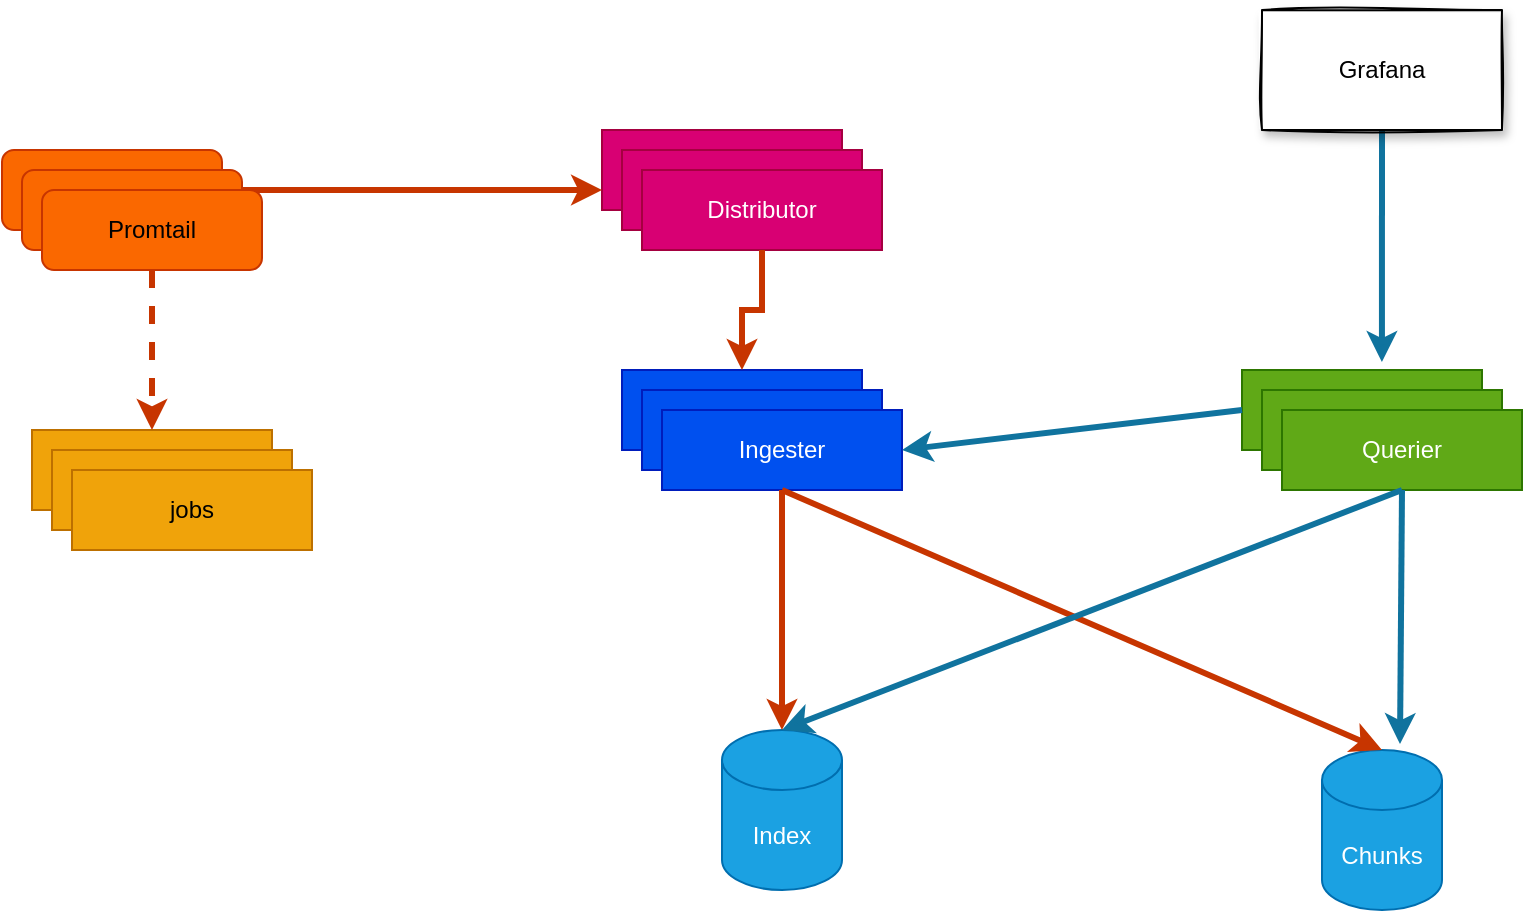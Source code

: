 <mxfile version="18.1.3" type="github">
  <diagram id="KewXI8Df1d864wGXaW69" name="Page-1">
    <mxGraphModel dx="1657" dy="565" grid="1" gridSize="10" guides="1" tooltips="1" connect="1" arrows="1" fold="1" page="1" pageScale="1" pageWidth="827" pageHeight="1169" math="0" shadow="0">
      <root>
        <mxCell id="0" />
        <mxCell id="1" parent="0" />
        <mxCell id="pdYrWP1sjf5Xo6GLsw4w-7" value="" style="group" vertex="1" connectable="0" parent="1">
          <mxGeometry x="180" y="190" width="140" height="60" as="geometry" />
        </mxCell>
        <mxCell id="pdYrWP1sjf5Xo6GLsw4w-1" value="distributor" style="rounded=0;whiteSpace=wrap;html=1;fillColor=#d80073;fontColor=#ffffff;strokeColor=#A50040;" vertex="1" parent="pdYrWP1sjf5Xo6GLsw4w-7">
          <mxGeometry width="120" height="40" as="geometry" />
        </mxCell>
        <mxCell id="pdYrWP1sjf5Xo6GLsw4w-2" value="distributor" style="rounded=0;whiteSpace=wrap;html=1;fillColor=#d80073;fontColor=#ffffff;strokeColor=#A50040;" vertex="1" parent="pdYrWP1sjf5Xo6GLsw4w-7">
          <mxGeometry x="10" y="10" width="120" height="40" as="geometry" />
        </mxCell>
        <mxCell id="pdYrWP1sjf5Xo6GLsw4w-3" value="Distributor" style="rounded=0;whiteSpace=wrap;html=1;fillColor=#d80073;fontColor=#ffffff;strokeColor=#A50040;" vertex="1" parent="pdYrWP1sjf5Xo6GLsw4w-7">
          <mxGeometry x="20" y="20" width="120" height="40" as="geometry" />
        </mxCell>
        <mxCell id="pdYrWP1sjf5Xo6GLsw4w-8" value="" style="group" vertex="1" connectable="0" parent="1">
          <mxGeometry x="190" y="310" width="140" height="60" as="geometry" />
        </mxCell>
        <mxCell id="pdYrWP1sjf5Xo6GLsw4w-4" value="Ingester" style="rounded=0;whiteSpace=wrap;html=1;fillColor=#0050ef;fontColor=#ffffff;strokeColor=#001DBC;" vertex="1" parent="pdYrWP1sjf5Xo6GLsw4w-8">
          <mxGeometry width="120" height="40" as="geometry" />
        </mxCell>
        <mxCell id="pdYrWP1sjf5Xo6GLsw4w-5" value="Ingester" style="rounded=0;whiteSpace=wrap;html=1;fillColor=#0050ef;fontColor=#ffffff;strokeColor=#001DBC;" vertex="1" parent="pdYrWP1sjf5Xo6GLsw4w-8">
          <mxGeometry x="10" y="10" width="120" height="40" as="geometry" />
        </mxCell>
        <mxCell id="pdYrWP1sjf5Xo6GLsw4w-6" value="Ingester" style="rounded=0;whiteSpace=wrap;html=1;fillColor=#0050ef;fontColor=#ffffff;strokeColor=#001DBC;" vertex="1" parent="pdYrWP1sjf5Xo6GLsw4w-8">
          <mxGeometry x="20" y="20" width="120" height="40" as="geometry" />
        </mxCell>
        <mxCell id="pdYrWP1sjf5Xo6GLsw4w-12" value="" style="group" vertex="1" connectable="0" parent="1">
          <mxGeometry x="500" y="310" width="140" height="60" as="geometry" />
        </mxCell>
        <mxCell id="pdYrWP1sjf5Xo6GLsw4w-9" value="Querier" style="rounded=0;whiteSpace=wrap;html=1;fillColor=#60a917;fontColor=#ffffff;strokeColor=#2D7600;" vertex="1" parent="pdYrWP1sjf5Xo6GLsw4w-12">
          <mxGeometry width="120" height="40" as="geometry" />
        </mxCell>
        <mxCell id="pdYrWP1sjf5Xo6GLsw4w-10" value="Querier" style="rounded=0;whiteSpace=wrap;html=1;fillColor=#60a917;fontColor=#ffffff;strokeColor=#2D7600;" vertex="1" parent="pdYrWP1sjf5Xo6GLsw4w-12">
          <mxGeometry x="10" y="10" width="120" height="40" as="geometry" />
        </mxCell>
        <mxCell id="pdYrWP1sjf5Xo6GLsw4w-11" value="Querier" style="rounded=0;whiteSpace=wrap;html=1;fillColor=#60a917;fontColor=#ffffff;strokeColor=#2D7600;" vertex="1" parent="pdYrWP1sjf5Xo6GLsw4w-12">
          <mxGeometry x="20" y="20" width="120" height="40" as="geometry" />
        </mxCell>
        <mxCell id="pdYrWP1sjf5Xo6GLsw4w-13" value="Chunks" style="shape=cylinder3;whiteSpace=wrap;html=1;boundedLbl=1;backgroundOutline=1;size=15;fillColor=#1ba1e2;fontColor=#ffffff;strokeColor=#006EAF;" vertex="1" parent="1">
          <mxGeometry x="540" y="500" width="60" height="80" as="geometry" />
        </mxCell>
        <mxCell id="pdYrWP1sjf5Xo6GLsw4w-14" value="Index" style="shape=cylinder3;whiteSpace=wrap;html=1;boundedLbl=1;backgroundOutline=1;size=15;fillColor=#1ba1e2;fontColor=#ffffff;strokeColor=#006EAF;" vertex="1" parent="1">
          <mxGeometry x="240" y="490" width="60" height="80" as="geometry" />
        </mxCell>
        <mxCell id="pdYrWP1sjf5Xo6GLsw4w-16" style="edgeStyle=orthogonalEdgeStyle;rounded=0;orthogonalLoop=1;jettySize=auto;html=1;exitX=1;exitY=0.5;exitDx=0;exitDy=0;entryX=0;entryY=0.75;entryDx=0;entryDy=0;fillColor=#fa6800;strokeColor=#C73500;strokeWidth=3;" edge="1" parent="1" source="pdYrWP1sjf5Xo6GLsw4w-15" target="pdYrWP1sjf5Xo6GLsw4w-1">
          <mxGeometry relative="1" as="geometry" />
        </mxCell>
        <mxCell id="pdYrWP1sjf5Xo6GLsw4w-22" value="" style="group;rounded=1;" vertex="1" connectable="0" parent="1">
          <mxGeometry x="-120" y="200" width="130" height="60" as="geometry" />
        </mxCell>
        <mxCell id="pdYrWP1sjf5Xo6GLsw4w-15" value="Promtail" style="rounded=1;whiteSpace=wrap;html=1;fillColor=#fa6800;fontColor=#000000;strokeColor=#C73500;shadow=0;" vertex="1" parent="pdYrWP1sjf5Xo6GLsw4w-22">
          <mxGeometry width="110" height="40" as="geometry" />
        </mxCell>
        <mxCell id="pdYrWP1sjf5Xo6GLsw4w-20" value="Promtail" style="rounded=1;whiteSpace=wrap;html=1;fillColor=#fa6800;fontColor=#000000;strokeColor=#C73500;shadow=0;" vertex="1" parent="pdYrWP1sjf5Xo6GLsw4w-22">
          <mxGeometry x="10" y="10" width="110" height="40" as="geometry" />
        </mxCell>
        <mxCell id="pdYrWP1sjf5Xo6GLsw4w-21" value="Promtail" style="rounded=1;whiteSpace=wrap;html=1;fillColor=#fa6800;fontColor=#000000;strokeColor=#C73500;" vertex="1" parent="pdYrWP1sjf5Xo6GLsw4w-22">
          <mxGeometry x="20" y="20" width="110" height="40" as="geometry" />
        </mxCell>
        <mxCell id="pdYrWP1sjf5Xo6GLsw4w-24" value="" style="group" vertex="1" connectable="0" parent="1">
          <mxGeometry x="-105" y="340" width="140" height="60" as="geometry" />
        </mxCell>
        <mxCell id="pdYrWP1sjf5Xo6GLsw4w-17" value="jobs" style="rounded=0;whiteSpace=wrap;html=1;fillColor=#f0a30a;fontColor=#000000;strokeColor=#BD7000;" vertex="1" parent="pdYrWP1sjf5Xo6GLsw4w-24">
          <mxGeometry width="120" height="40" as="geometry" />
        </mxCell>
        <mxCell id="pdYrWP1sjf5Xo6GLsw4w-18" value="jobs" style="rounded=0;whiteSpace=wrap;html=1;fillColor=#f0a30a;fontColor=#000000;strokeColor=#BD7000;" vertex="1" parent="pdYrWP1sjf5Xo6GLsw4w-24">
          <mxGeometry x="10" y="10" width="120" height="40" as="geometry" />
        </mxCell>
        <mxCell id="pdYrWP1sjf5Xo6GLsw4w-19" value="jobs" style="rounded=0;whiteSpace=wrap;html=1;fillColor=#f0a30a;fontColor=#000000;strokeColor=#BD7000;" vertex="1" parent="pdYrWP1sjf5Xo6GLsw4w-24">
          <mxGeometry x="20" y="20" width="120" height="40" as="geometry" />
        </mxCell>
        <mxCell id="pdYrWP1sjf5Xo6GLsw4w-25" style="edgeStyle=orthogonalEdgeStyle;rounded=0;orthogonalLoop=1;jettySize=auto;html=1;exitX=0.5;exitY=1;exitDx=0;exitDy=0;entryX=0.5;entryY=0;entryDx=0;entryDy=0;dashed=1;fillColor=#fa6800;strokeColor=#C73500;strokeWidth=3;" edge="1" parent="1" source="pdYrWP1sjf5Xo6GLsw4w-21" target="pdYrWP1sjf5Xo6GLsw4w-17">
          <mxGeometry relative="1" as="geometry" />
        </mxCell>
        <mxCell id="pdYrWP1sjf5Xo6GLsw4w-26" style="edgeStyle=orthogonalEdgeStyle;rounded=0;orthogonalLoop=1;jettySize=auto;html=1;exitX=0.5;exitY=1;exitDx=0;exitDy=0;entryX=0.5;entryY=0;entryDx=0;entryDy=0;fillColor=#fa6800;strokeColor=#C73500;strokeWidth=3;" edge="1" parent="1" source="pdYrWP1sjf5Xo6GLsw4w-3" target="pdYrWP1sjf5Xo6GLsw4w-4">
          <mxGeometry relative="1" as="geometry" />
        </mxCell>
        <mxCell id="pdYrWP1sjf5Xo6GLsw4w-27" style="rounded=0;orthogonalLoop=1;jettySize=auto;html=1;exitX=0.5;exitY=1;exitDx=0;exitDy=0;entryX=0.5;entryY=0;entryDx=0;entryDy=0;entryPerimeter=0;fillColor=#fa6800;strokeColor=#C73500;strokeWidth=3;" edge="1" parent="1" source="pdYrWP1sjf5Xo6GLsw4w-6" target="pdYrWP1sjf5Xo6GLsw4w-14">
          <mxGeometry relative="1" as="geometry" />
        </mxCell>
        <mxCell id="pdYrWP1sjf5Xo6GLsw4w-28" style="edgeStyle=none;rounded=0;orthogonalLoop=1;jettySize=auto;html=1;exitX=0.5;exitY=1;exitDx=0;exitDy=0;entryX=0.5;entryY=0;entryDx=0;entryDy=0;entryPerimeter=0;fillColor=#fa6800;strokeColor=#C73500;strokeWidth=3;" edge="1" parent="1" source="pdYrWP1sjf5Xo6GLsw4w-6" target="pdYrWP1sjf5Xo6GLsw4w-13">
          <mxGeometry relative="1" as="geometry" />
        </mxCell>
        <mxCell id="pdYrWP1sjf5Xo6GLsw4w-29" style="edgeStyle=none;rounded=0;orthogonalLoop=1;jettySize=auto;html=1;exitX=0.5;exitY=1;exitDx=0;exitDy=0;entryX=0.5;entryY=0;entryDx=0;entryDy=0;entryPerimeter=0;fillColor=#b1ddf0;strokeColor=#10739e;strokeWidth=3;" edge="1" parent="1" source="pdYrWP1sjf5Xo6GLsw4w-11" target="pdYrWP1sjf5Xo6GLsw4w-14">
          <mxGeometry relative="1" as="geometry" />
        </mxCell>
        <mxCell id="pdYrWP1sjf5Xo6GLsw4w-30" style="edgeStyle=none;rounded=0;orthogonalLoop=1;jettySize=auto;html=1;exitX=0.5;exitY=1;exitDx=0;exitDy=0;entryX=0.65;entryY=-0.037;entryDx=0;entryDy=0;entryPerimeter=0;fillColor=#b1ddf0;strokeColor=#10739e;strokeWidth=3;" edge="1" parent="1" source="pdYrWP1sjf5Xo6GLsw4w-11" target="pdYrWP1sjf5Xo6GLsw4w-13">
          <mxGeometry relative="1" as="geometry" />
        </mxCell>
        <mxCell id="pdYrWP1sjf5Xo6GLsw4w-32" style="edgeStyle=none;rounded=0;orthogonalLoop=1;jettySize=auto;html=1;exitX=0.5;exitY=1;exitDx=0;exitDy=0;entryX=0.583;entryY=-0.1;entryDx=0;entryDy=0;entryPerimeter=0;fillColor=#b1ddf0;strokeColor=#10739e;strokeWidth=3;" edge="1" parent="1" source="pdYrWP1sjf5Xo6GLsw4w-31" target="pdYrWP1sjf5Xo6GLsw4w-9">
          <mxGeometry relative="1" as="geometry" />
        </mxCell>
        <mxCell id="pdYrWP1sjf5Xo6GLsw4w-31" value="Grafana" style="rounded=0;whiteSpace=wrap;html=1;shadow=1;sketch=1;" vertex="1" parent="1">
          <mxGeometry x="510" y="130" width="120" height="60" as="geometry" />
        </mxCell>
        <mxCell id="pdYrWP1sjf5Xo6GLsw4w-33" style="edgeStyle=none;rounded=0;orthogonalLoop=1;jettySize=auto;html=1;exitX=0;exitY=0.5;exitDx=0;exitDy=0;entryX=1;entryY=0.5;entryDx=0;entryDy=0;strokeWidth=3;fillColor=#b1ddf0;strokeColor=#10739e;" edge="1" parent="1" source="pdYrWP1sjf5Xo6GLsw4w-9" target="pdYrWP1sjf5Xo6GLsw4w-6">
          <mxGeometry relative="1" as="geometry" />
        </mxCell>
      </root>
    </mxGraphModel>
  </diagram>
</mxfile>
